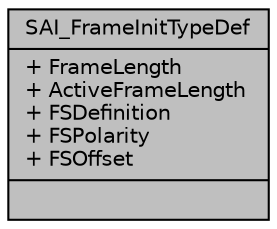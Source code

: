 digraph "SAI_FrameInitTypeDef"
{
  edge [fontname="Helvetica",fontsize="10",labelfontname="Helvetica",labelfontsize="10"];
  node [fontname="Helvetica",fontsize="10",shape=record];
  Node1 [label="{SAI_FrameInitTypeDef\n|+ FrameLength\l+ ActiveFrameLength\l+ FSDefinition\l+ FSPolarity\l+ FSOffset\l|}",height=0.2,width=0.4,color="black", fillcolor="grey75", style="filled", fontcolor="black"];
}
